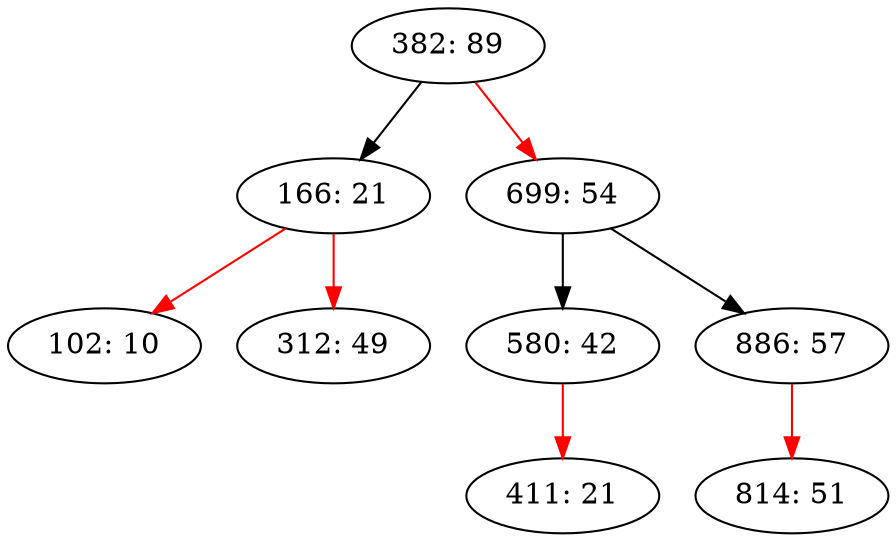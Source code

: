 digraph LLRB {
"382: 89";
"382: 89" -> "166: 21";
"166: 21";
"166: 21" -> "102: 10"[color = red ];
"102: 10";
"166: 21" -> "312: 49"[color = red ];
"312: 49";
"382: 89" -> "699: 54"[color = red ];
"699: 54";
"699: 54" -> "580: 42";
"580: 42";
"580: 42" -> "411: 21"[color = red ];
"411: 21";
"699: 54" -> "886: 57";
"886: 57";
"886: 57" -> "814: 51"[color = red ];
"814: 51";
}

